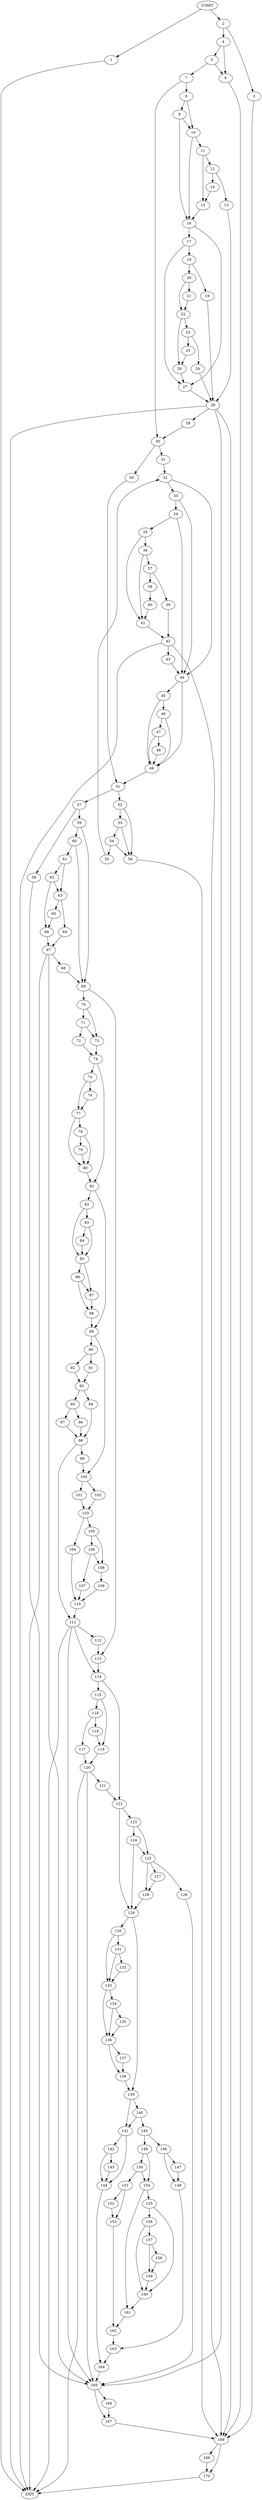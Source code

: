 digraph { 
0 [label="START"];
1;
2;
3;
4;
5;
6;
7;
8;
9;
10;
11;
12;
13;
14;
15;
16;
17;
18;
19;
20;
21;
22;
23;
24;
25;
26;
27;
28;
29;
30;
31;
32;
33;
34;
35;
36;
37;
38;
39;
40;
41;
42;
43;
44;
45;
46;
47;
48;
49;
50;
51;
52;
53;
54;
55;
56;
57;
58;
59;
60;
61;
62;
63;
64;
65;
66;
67;
68;
69;
70;
71;
72;
73;
74;
75;
76;
77;
78;
79;
80;
81;
82;
83;
84;
85;
86;
87;
88;
89;
90;
91;
92;
93;
94;
95;
96;
97;
98;
99;
100;
101;
102;
103;
104;
105;
106;
107;
108;
109;
110;
111;
112;
113;
114;
115;
116;
117;
118;
119;
120;
121;
122;
123;
124;
125;
126;
127;
128;
129;
130;
131;
132;
133;
134;
135;
136;
137;
138;
139;
140;
141;
142;
143;
144;
145;
146;
147;
148;
149;
150;
151;
152;
153;
154;
155;
156;
157;
158;
159;
160;
161;
162;
163;
164;
165;
166;
167;
168;
169;
170;
171[label="EXIT"];
0 -> 1;
0 -> 2;
1 -> 171;
2 -> 3;
2 -> 4;
3 -> 168;
4 -> 5;
4 -> 6;
5 -> 7;
5 -> 6;
6 -> 168;
7 -> 30;
7 -> 8;
8 -> 10;
8 -> 9;
9 -> 10;
9 -> 16;
10 -> 11;
10 -> 16;
11 -> 15;
11 -> 12;
12 -> 13;
12 -> 14;
13 -> 28;
14 -> 15;
15 -> 16;
16 -> 17;
16 -> 27;
17 -> 18;
17 -> 27;
18 -> 19;
18 -> 20;
19 -> 28;
20 -> 21;
20 -> 22;
21 -> 22;
22 -> 23;
22 -> 26;
23 -> 25;
23 -> 24;
24 -> 28;
25 -> 26;
26 -> 27;
27 -> 28;
28 -> 171;
28 -> 29;
28:s2 -> 165;
28:s3 -> 168;
29 -> 30;
30 -> 31;
30 -> 50;
31 -> 32;
32 -> 33;
32 -> 44;
33 -> 34;
33 -> 44;
34 -> 44;
34 -> 35;
35 -> 36;
35 -> 41;
36 -> 37;
36 -> 41;
37 -> 38;
37 -> 39;
38 -> 40;
39 -> 42;
40 -> 41;
41 -> 42;
42 -> 171;
42 -> 43;
42:s2 -> 168;
43 -> 44;
44 -> 45;
44 -> 49;
45 -> 46;
45 -> 49;
46 -> 47;
46 -> 49;
47 -> 48;
47 -> 49;
48 -> 49;
49 -> 51;
50 -> 51;
51 -> 52;
51 -> 57;
52 -> 53;
52 -> 56;
53 -> 56;
53 -> 54;
54 -> 56;
54 -> 55;
55 -> 32;
56 -> 168;
57 -> 58;
57 -> 59;
58 -> 165;
59 -> 60;
59 -> 69;
60 -> 61;
60 -> 69;
61 -> 63;
61 -> 62;
62 -> 63;
62 -> 66;
63 -> 65;
63 -> 64;
64 -> 67;
65 -> 66;
66 -> 67;
67 -> 171;
67 -> 68;
67:s2 -> 165;
68 -> 69;
69 -> 70;
69 -> 113;
70 -> 71;
70 -> 73;
71 -> 72;
71 -> 73;
72 -> 74;
73 -> 74;
74 -> 75;
74 -> 81;
75 -> 76;
75 -> 77;
76 -> 77;
77 -> 78;
77 -> 80;
78 -> 79;
78 -> 80;
79 -> 80;
80 -> 81;
81 -> 89;
81 -> 82;
82 -> 83;
82 -> 85;
83 -> 84;
83 -> 85;
84 -> 85;
85 -> 87;
85 -> 86;
86 -> 87;
86 -> 88;
87 -> 88;
88 -> 89;
89 -> 90;
89 -> 100;
90 -> 91;
90 -> 92;
91 -> 93;
92 -> 93;
93 -> 94;
93 -> 95;
94 -> 98;
95 -> 97;
95 -> 96;
96 -> 98;
97 -> 98;
98 -> 111;
98 -> 99;
99 -> 100;
100 -> 101;
100 -> 102;
101 -> 103;
102 -> 103;
103 -> 105;
103 -> 104;
104 -> 110;
105 -> 106;
105 -> 108;
106 -> 107;
106 -> 108;
107 -> 110;
108 -> 109;
109 -> 110;
110 -> 111;
111 -> 171;
111 -> 112;
111:s2 -> 114;
111:s3 -> 165;
112 -> 113;
113 -> 114;
114 -> 115;
114 -> 122;
115 -> 116;
115 -> 119;
116 -> 117;
116 -> 118;
117 -> 120;
118 -> 119;
119 -> 120;
120 -> 171;
120 -> 121;
120:s2 -> 165;
121 -> 122;
122 -> 123;
122 -> 129;
123 -> 124;
123 -> 125;
124 -> 129;
124 -> 125;
125 -> 128;
125 -> 126;
125:s2 -> 127;
126 -> 165;
127 -> 128;
128 -> 129;
129 -> 130;
129 -> 139;
130 -> 133;
130 -> 131;
131 -> 132;
131 -> 133;
132 -> 133;
133 -> 136;
133 -> 134;
134 -> 135;
134 -> 136;
135 -> 136;
136 -> 137;
136 -> 138;
137 -> 138;
138 -> 139;
139 -> 141;
139 -> 140;
140 -> 141;
140 -> 145;
141 -> 142;
141 -> 144;
142 -> 143;
142 -> 144;
143 -> 144;
144 -> 164;
145 -> 146;
145 -> 149;
146 -> 147;
146 -> 148;
147 -> 148;
148 -> 163;
149 -> 150;
149 -> 154;
150 -> 151;
150 -> 154;
151 -> 152;
151 -> 153;
152 -> 153;
153 -> 162;
154 -> 155;
154 -> 161;
155 -> 156;
155 -> 160;
156 -> 157;
156 -> 160;
157 -> 158;
157 -> 159;
158 -> 159;
159 -> 160;
160 -> 161;
161 -> 162;
162 -> 163;
163 -> 164;
164 -> 165;
165 -> 166;
165 -> 167;
166 -> 167;
167 -> 168;
168 -> 169;
168 -> 170;
169 -> 170;
170 -> 171;
}